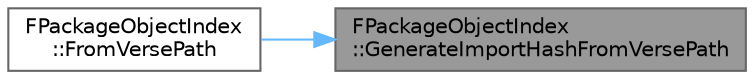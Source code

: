 digraph "FPackageObjectIndex::GenerateImportHashFromVersePath"
{
 // INTERACTIVE_SVG=YES
 // LATEX_PDF_SIZE
  bgcolor="transparent";
  edge [fontname=Helvetica,fontsize=10,labelfontname=Helvetica,labelfontsize=10];
  node [fontname=Helvetica,fontsize=10,shape=box,height=0.2,width=0.4];
  rankdir="RL";
  Node1 [id="Node000001",label="FPackageObjectIndex\l::GenerateImportHashFromVersePath",height=0.2,width=0.4,color="gray40", fillcolor="grey60", style="filled", fontcolor="black",tooltip=" "];
  Node1 -> Node2 [id="edge1_Node000001_Node000002",dir="back",color="steelblue1",style="solid",tooltip=" "];
  Node2 [id="Node000002",label="FPackageObjectIndex\l::FromVersePath",height=0.2,width=0.4,color="grey40", fillcolor="white", style="filled",URL="$da/dd6/classFPackageObjectIndex.html#a7b1fb0b9be8233cb0b75ffcf547d61a2",tooltip=" "];
}
